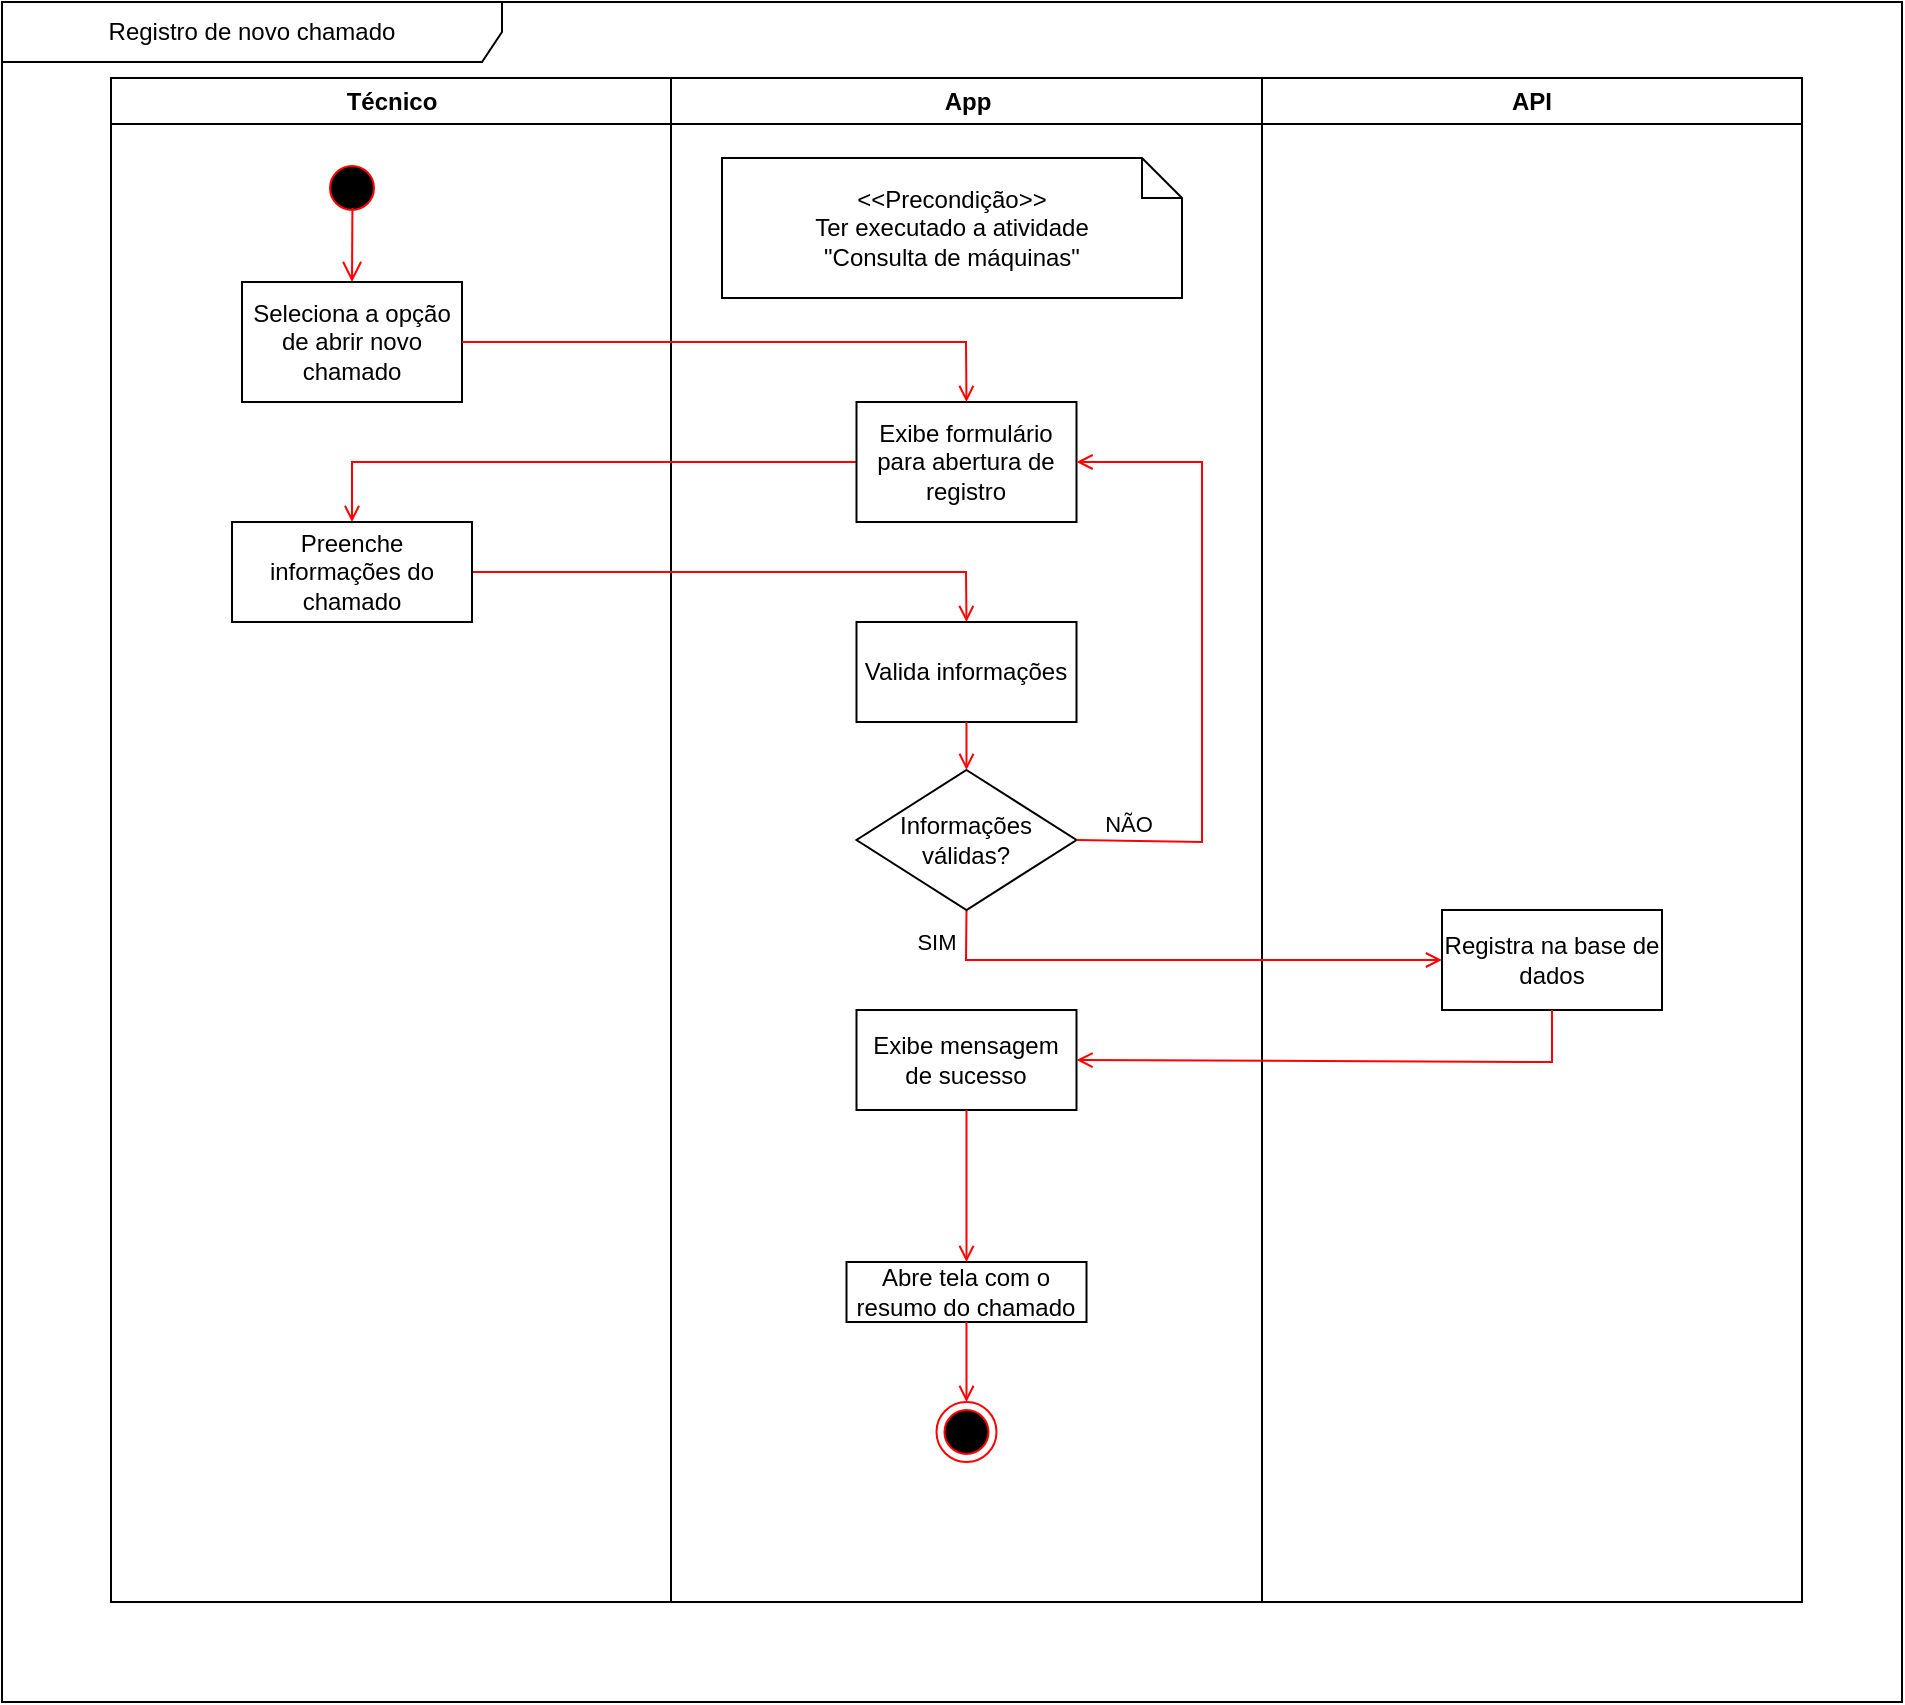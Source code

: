 <mxfile version="24.2.2" type="github">
  <diagram name="Page-1" id="e7e014a7-5840-1c2e-5031-d8a46d1fe8dd">
    <mxGraphModel dx="1380" dy="783" grid="1" gridSize="10" guides="1" tooltips="1" connect="1" arrows="1" fold="1" page="1" pageScale="1" pageWidth="1169" pageHeight="826" background="none" math="0" shadow="0">
      <root>
        <mxCell id="0" />
        <mxCell id="1" parent="0" />
        <mxCell id="jnUQC-KkqRgf_QvE6ilB-41" value="Técnico" style="swimlane;whiteSpace=wrap" parent="1" vertex="1">
          <mxGeometry x="154.5" y="48" width="280" height="762" as="geometry" />
        </mxCell>
        <mxCell id="jnUQC-KkqRgf_QvE6ilB-42" value="App" style="swimlane;whiteSpace=wrap" parent="1" vertex="1">
          <mxGeometry x="434.5" y="48" width="295.5" height="762" as="geometry" />
        </mxCell>
        <mxCell id="jnUQC-KkqRgf_QvE6ilB-43" value="API" style="swimlane;whiteSpace=wrap" parent="1" vertex="1">
          <mxGeometry x="730" y="48" width="270" height="762" as="geometry" />
        </mxCell>
        <mxCell id="jnUQC-KkqRgf_QvE6ilB-45" value="" style="endArrow=open;strokeColor=#FF0000;endFill=1;rounded=0;exitX=0;exitY=0.5;exitDx=0;exitDy=0;entryX=0.5;entryY=0;entryDx=0;entryDy=0;" parent="1" source="jnUQC-KkqRgf_QvE6ilB-54" target="jnUQC-KkqRgf_QvE6ilB-44" edge="1">
          <mxGeometry relative="1" as="geometry">
            <mxPoint x="630" y="358" as="sourcePoint" />
            <mxPoint x="909" y="315" as="targetPoint" />
            <Array as="points">
              <mxPoint x="275" y="240" />
            </Array>
          </mxGeometry>
        </mxCell>
        <mxCell id="jnUQC-KkqRgf_QvE6ilB-46" value="" style="endArrow=open;strokeColor=#FF0000;endFill=1;rounded=0;entryX=0.5;entryY=0;entryDx=0;entryDy=0;exitX=1;exitY=0.5;exitDx=0;exitDy=0;" parent="1" source="jnUQC-KkqRgf_QvE6ilB-44" target="jnUQC-KkqRgf_QvE6ilB-56" edge="1">
          <mxGeometry relative="1" as="geometry">
            <mxPoint x="1140" y="390" as="sourcePoint" />
            <mxPoint x="610" y="390" as="targetPoint" />
            <Array as="points">
              <mxPoint x="582" y="295" />
            </Array>
          </mxGeometry>
        </mxCell>
        <mxCell id="jnUQC-KkqRgf_QvE6ilB-47" value="Registro de novo chamado" style="shape=umlFrame;whiteSpace=wrap;html=1;pointerEvents=0;width=250;height=30;" parent="1" vertex="1">
          <mxGeometry x="100" y="10" width="950" height="850" as="geometry" />
        </mxCell>
        <mxCell id="jnUQC-KkqRgf_QvE6ilB-48" value="" style="ellipse;html=1;shape=endState;fillColor=#000000;strokeColor=#ff0000;" parent="1" vertex="1">
          <mxGeometry x="567.25" y="710" width="30" height="30" as="geometry" />
        </mxCell>
        <mxCell id="jnUQC-KkqRgf_QvE6ilB-49" value="" style="endArrow=open;strokeColor=#FF0000;endFill=1;rounded=0;exitX=0.5;exitY=1;exitDx=0;exitDy=0;entryX=0;entryY=0.5;entryDx=0;entryDy=0;" parent="1" source="jnUQC-KkqRgf_QvE6ilB-75" target="jnUQC-KkqRgf_QvE6ilB-57" edge="1">
          <mxGeometry relative="1" as="geometry">
            <mxPoint x="642.25" y="460" as="sourcePoint" />
            <mxPoint x="625" y="635" as="targetPoint" />
            <Array as="points">
              <mxPoint x="582" y="489" />
            </Array>
          </mxGeometry>
        </mxCell>
        <mxCell id="jnUQC-KkqRgf_QvE6ilB-77" value="SIM" style="edgeLabel;html=1;align=center;verticalAlign=middle;resizable=0;points=[];" parent="jnUQC-KkqRgf_QvE6ilB-49" vertex="1" connectable="0">
          <mxGeometry x="-0.138" y="-1" relative="1" as="geometry">
            <mxPoint x="-104" y="-10" as="offset" />
          </mxGeometry>
        </mxCell>
        <mxCell id="jnUQC-KkqRgf_QvE6ilB-50" value="&amp;lt;&amp;lt;Precondição&amp;gt;&amp;gt;&lt;div&gt;Ter executado a atividade&lt;br&gt;&quot;Consulta de máquinas&quot;&lt;br&gt;&lt;/div&gt;" style="shape=note;size=20;whiteSpace=wrap;html=1;" parent="1" vertex="1">
          <mxGeometry x="460" y="88" width="230" height="70" as="geometry" />
        </mxCell>
        <mxCell id="jnUQC-KkqRgf_QvE6ilB-51" value="" style="ellipse;shape=startState;fillColor=#000000;strokeColor=#ff0000;" parent="1" vertex="1">
          <mxGeometry x="260" y="88" width="30" height="30" as="geometry" />
        </mxCell>
        <mxCell id="jnUQC-KkqRgf_QvE6ilB-52" value="" style="edgeStyle=elbowEdgeStyle;elbow=horizontal;verticalAlign=bottom;endArrow=open;endSize=8;strokeColor=#FF0000;endFill=1;rounded=0;exitX=0.507;exitY=0.833;exitDx=0;exitDy=0;exitPerimeter=0;" parent="1" source="jnUQC-KkqRgf_QvE6ilB-51" target="jnUQC-KkqRgf_QvE6ilB-53" edge="1">
          <mxGeometry x="484.5" y="148" as="geometry">
            <mxPoint x="555" y="138" as="targetPoint" />
          </mxGeometry>
        </mxCell>
        <mxCell id="jnUQC-KkqRgf_QvE6ilB-53" value="Seleciona a opção de abrir novo chamado" style="whiteSpace=wrap;" parent="1" vertex="1">
          <mxGeometry x="220" y="150" width="110" height="60" as="geometry" />
        </mxCell>
        <mxCell id="jnUQC-KkqRgf_QvE6ilB-54" value="Exibe formulário para abertura de registro" style="whiteSpace=wrap;" parent="1" vertex="1">
          <mxGeometry x="527.25" y="210" width="110" height="60" as="geometry" />
        </mxCell>
        <mxCell id="jnUQC-KkqRgf_QvE6ilB-55" value="" style="endArrow=open;strokeColor=#FF0000;endFill=1;rounded=0;exitX=1;exitY=0.5;exitDx=0;exitDy=0;entryX=0.5;entryY=0;entryDx=0;entryDy=0;" parent="1" source="jnUQC-KkqRgf_QvE6ilB-53" target="jnUQC-KkqRgf_QvE6ilB-54" edge="1">
          <mxGeometry relative="1" as="geometry">
            <mxPoint x="390" y="200" as="sourcePoint" />
            <mxPoint x="621" y="182" as="targetPoint" />
            <Array as="points">
              <mxPoint x="582" y="180" />
            </Array>
          </mxGeometry>
        </mxCell>
        <mxCell id="jnUQC-KkqRgf_QvE6ilB-56" value="Valida informações" style="whiteSpace=wrap;" parent="1" vertex="1">
          <mxGeometry x="527.25" y="320" width="110" height="50" as="geometry" />
        </mxCell>
        <mxCell id="jnUQC-KkqRgf_QvE6ilB-57" value="Registra na base de dados" style="whiteSpace=wrap;" parent="1" vertex="1">
          <mxGeometry x="820" y="464" width="110" height="50" as="geometry" />
        </mxCell>
        <mxCell id="jnUQC-KkqRgf_QvE6ilB-58" value="Exibe mensagem de sucesso" style="whiteSpace=wrap;" parent="1" vertex="1">
          <mxGeometry x="527.25" y="514" width="110" height="50" as="geometry" />
        </mxCell>
        <mxCell id="jnUQC-KkqRgf_QvE6ilB-60" value="Abre tela com o resumo do chamado" style="whiteSpace=wrap;" parent="1" vertex="1">
          <mxGeometry x="522.25" y="640" width="120" height="30" as="geometry" />
        </mxCell>
        <mxCell id="jnUQC-KkqRgf_QvE6ilB-64" value="" style="endArrow=open;strokeColor=#FF0000;endFill=1;rounded=0;entryX=0.5;entryY=0;entryDx=0;entryDy=0;exitX=0.5;exitY=1;exitDx=0;exitDy=0;" parent="1" source="jnUQC-KkqRgf_QvE6ilB-60" target="jnUQC-KkqRgf_QvE6ilB-48" edge="1">
          <mxGeometry relative="1" as="geometry">
            <mxPoint x="290" y="840" as="sourcePoint" />
            <mxPoint x="285" y="760" as="targetPoint" />
            <Array as="points" />
          </mxGeometry>
        </mxCell>
        <mxCell id="jnUQC-KkqRgf_QvE6ilB-65" value="" style="endArrow=open;strokeColor=#FF0000;endFill=1;rounded=0;exitX=0.5;exitY=1;exitDx=0;exitDy=0;entryX=0.5;entryY=0;entryDx=0;entryDy=0;" parent="1" source="jnUQC-KkqRgf_QvE6ilB-58" target="jnUQC-KkqRgf_QvE6ilB-60" edge="1">
          <mxGeometry relative="1" as="geometry">
            <mxPoint x="508" y="655" as="sourcePoint" />
            <mxPoint x="275" y="680" as="targetPoint" />
            <Array as="points" />
          </mxGeometry>
        </mxCell>
        <mxCell id="jnUQC-KkqRgf_QvE6ilB-44" value="Preenche informações do chamado" style="whiteSpace=wrap;" parent="1" vertex="1">
          <mxGeometry x="215" y="270" width="120" height="50" as="geometry" />
        </mxCell>
        <mxCell id="jnUQC-KkqRgf_QvE6ilB-75" value="Informações válidas?" style="rhombus;whiteSpace=wrap;html=1;" parent="1" vertex="1">
          <mxGeometry x="527.25" y="394" width="110" height="70" as="geometry" />
        </mxCell>
        <mxCell id="jnUQC-KkqRgf_QvE6ilB-76" value="" style="endArrow=open;strokeColor=#FF0000;endFill=1;rounded=0;entryX=0.5;entryY=0;entryDx=0;entryDy=0;exitX=0.5;exitY=1;exitDx=0;exitDy=0;" parent="1" source="jnUQC-KkqRgf_QvE6ilB-56" target="jnUQC-KkqRgf_QvE6ilB-75" edge="1">
          <mxGeometry relative="1" as="geometry">
            <mxPoint x="345" y="305" as="sourcePoint" />
            <mxPoint x="592" y="330" as="targetPoint" />
            <Array as="points" />
          </mxGeometry>
        </mxCell>
        <mxCell id="jnUQC-KkqRgf_QvE6ilB-78" value="" style="endArrow=open;strokeColor=#FF0000;endFill=1;rounded=0;entryX=1;entryY=0.5;entryDx=0;entryDy=0;exitX=0.5;exitY=1;exitDx=0;exitDy=0;" parent="1" source="jnUQC-KkqRgf_QvE6ilB-57" target="jnUQC-KkqRgf_QvE6ilB-58" edge="1">
          <mxGeometry relative="1" as="geometry">
            <mxPoint x="700" y="560" as="sourcePoint" />
            <mxPoint x="947" y="585" as="targetPoint" />
            <Array as="points">
              <mxPoint x="875" y="540" />
            </Array>
          </mxGeometry>
        </mxCell>
        <mxCell id="jnUQC-KkqRgf_QvE6ilB-79" value="" style="endArrow=open;strokeColor=#FF0000;endFill=1;rounded=0;exitX=1;exitY=0.5;exitDx=0;exitDy=0;entryX=1;entryY=0.5;entryDx=0;entryDy=0;" parent="1" source="jnUQC-KkqRgf_QvE6ilB-75" target="jnUQC-KkqRgf_QvE6ilB-54" edge="1">
          <mxGeometry relative="1" as="geometry">
            <mxPoint x="670" y="430" as="sourcePoint" />
            <mxPoint x="908" y="455" as="targetPoint" />
            <Array as="points">
              <mxPoint x="700" y="430" />
              <mxPoint x="700" y="240" />
            </Array>
          </mxGeometry>
        </mxCell>
        <mxCell id="jnUQC-KkqRgf_QvE6ilB-81" value="NÃO" style="edgeLabel;html=1;align=center;verticalAlign=middle;resizable=0;points=[];" parent="jnUQC-KkqRgf_QvE6ilB-79" vertex="1" connectable="0">
          <mxGeometry x="-0.84" y="1" relative="1" as="geometry">
            <mxPoint y="-8" as="offset" />
          </mxGeometry>
        </mxCell>
      </root>
    </mxGraphModel>
  </diagram>
</mxfile>

